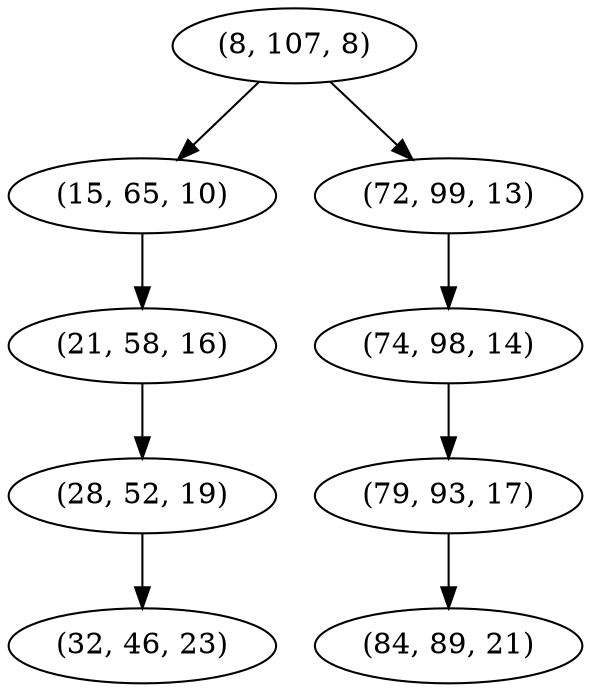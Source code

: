 digraph tree {
    "(8, 107, 8)";
    "(15, 65, 10)";
    "(21, 58, 16)";
    "(28, 52, 19)";
    "(32, 46, 23)";
    "(72, 99, 13)";
    "(74, 98, 14)";
    "(79, 93, 17)";
    "(84, 89, 21)";
    "(8, 107, 8)" -> "(15, 65, 10)";
    "(8, 107, 8)" -> "(72, 99, 13)";
    "(15, 65, 10)" -> "(21, 58, 16)";
    "(21, 58, 16)" -> "(28, 52, 19)";
    "(28, 52, 19)" -> "(32, 46, 23)";
    "(72, 99, 13)" -> "(74, 98, 14)";
    "(74, 98, 14)" -> "(79, 93, 17)";
    "(79, 93, 17)" -> "(84, 89, 21)";
}
